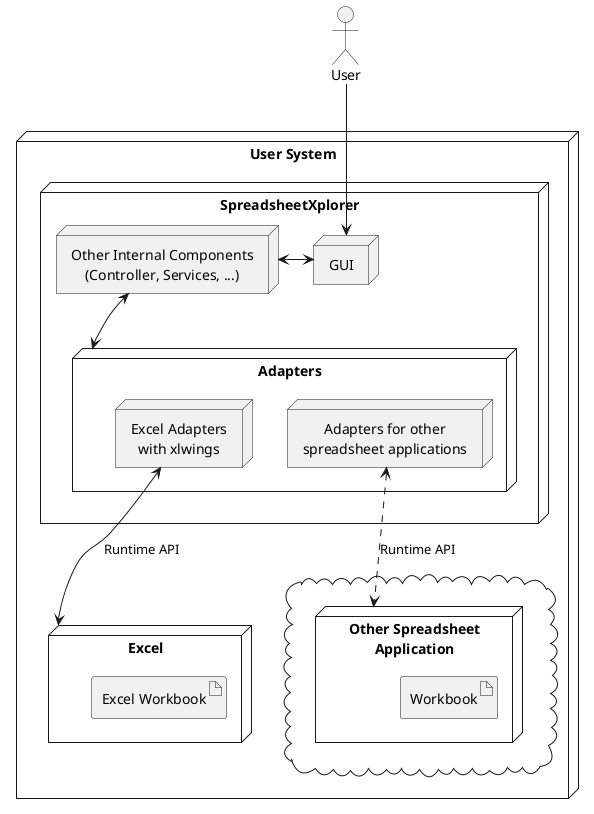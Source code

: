 @startuml
skinparam defaultTextAlignment center
actor User
node "User System" {
    node "SpreadsheetXplorer" {
        node "GUI"
        node "Adapters" {
            node "Excel Adapters\nwith xlwings" as xlwings
            node "Adapters for other\nspreadsheet applications" as lib
        }
        node "Other Internal Components\n(Controller, Services, ...)" as _internal
    }

    node "Excel" {
        artifact "Excel Workbook"
    }

    cloud {
        node "Other Spreadsheet\nApplication" {
            artifact "Workbook"
        }
    }
}





User --> GUI
xlwings <--> Excel : Runtime API
lib <..> "Other Spreadsheet\nApplication" : Runtime API
GUI -[hidden]-> "Adapters"

GUI <-left-> _internal
_internal <-down-> "Adapters"
@enduml